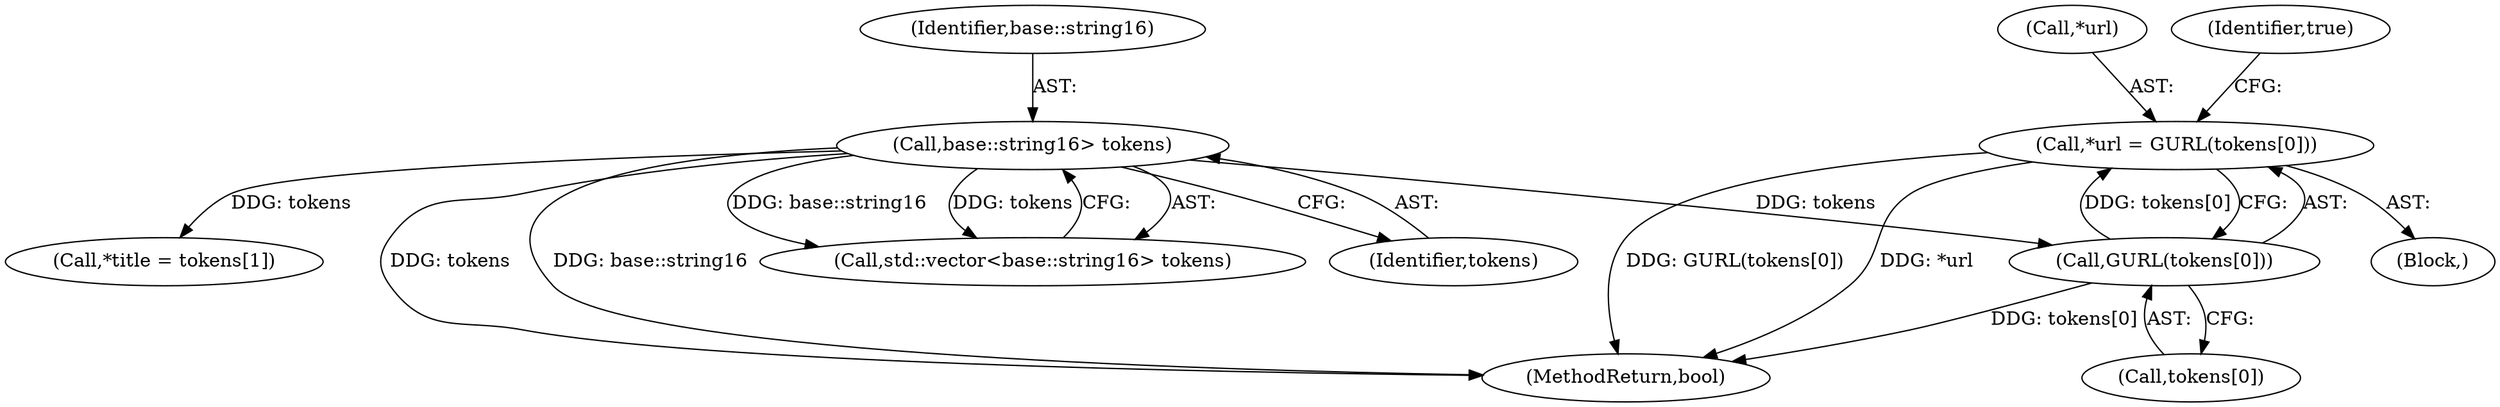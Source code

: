 digraph "0_Chrome_1161a49d663dd395bd639549c2dfe7324f847938_8@pointer" {
"1000168" [label="(Call,*url = GURL(tokens[0]))"];
"1000171" [label="(Call,GURL(tokens[0]))"];
"1000136" [label="(Call,base::string16> tokens)"];
"1000176" [label="(Identifier,true)"];
"1000221" [label="(MethodReturn,bool)"];
"1000134" [label="(Call,std::vector<base::string16> tokens)"];
"1000157" [label="(Call,*title = tokens[1])"];
"1000171" [label="(Call,GURL(tokens[0]))"];
"1000138" [label="(Identifier,tokens)"];
"1000152" [label="(Block,)"];
"1000168" [label="(Call,*url = GURL(tokens[0]))"];
"1000169" [label="(Call,*url)"];
"1000172" [label="(Call,tokens[0])"];
"1000136" [label="(Call,base::string16> tokens)"];
"1000137" [label="(Identifier,base::string16)"];
"1000168" -> "1000152"  [label="AST: "];
"1000168" -> "1000171"  [label="CFG: "];
"1000169" -> "1000168"  [label="AST: "];
"1000171" -> "1000168"  [label="AST: "];
"1000176" -> "1000168"  [label="CFG: "];
"1000168" -> "1000221"  [label="DDG: *url"];
"1000168" -> "1000221"  [label="DDG: GURL(tokens[0])"];
"1000171" -> "1000168"  [label="DDG: tokens[0]"];
"1000171" -> "1000172"  [label="CFG: "];
"1000172" -> "1000171"  [label="AST: "];
"1000171" -> "1000221"  [label="DDG: tokens[0]"];
"1000136" -> "1000171"  [label="DDG: tokens"];
"1000136" -> "1000134"  [label="AST: "];
"1000136" -> "1000138"  [label="CFG: "];
"1000137" -> "1000136"  [label="AST: "];
"1000138" -> "1000136"  [label="AST: "];
"1000134" -> "1000136"  [label="CFG: "];
"1000136" -> "1000221"  [label="DDG: tokens"];
"1000136" -> "1000221"  [label="DDG: base::string16"];
"1000136" -> "1000134"  [label="DDG: base::string16"];
"1000136" -> "1000134"  [label="DDG: tokens"];
"1000136" -> "1000157"  [label="DDG: tokens"];
}
